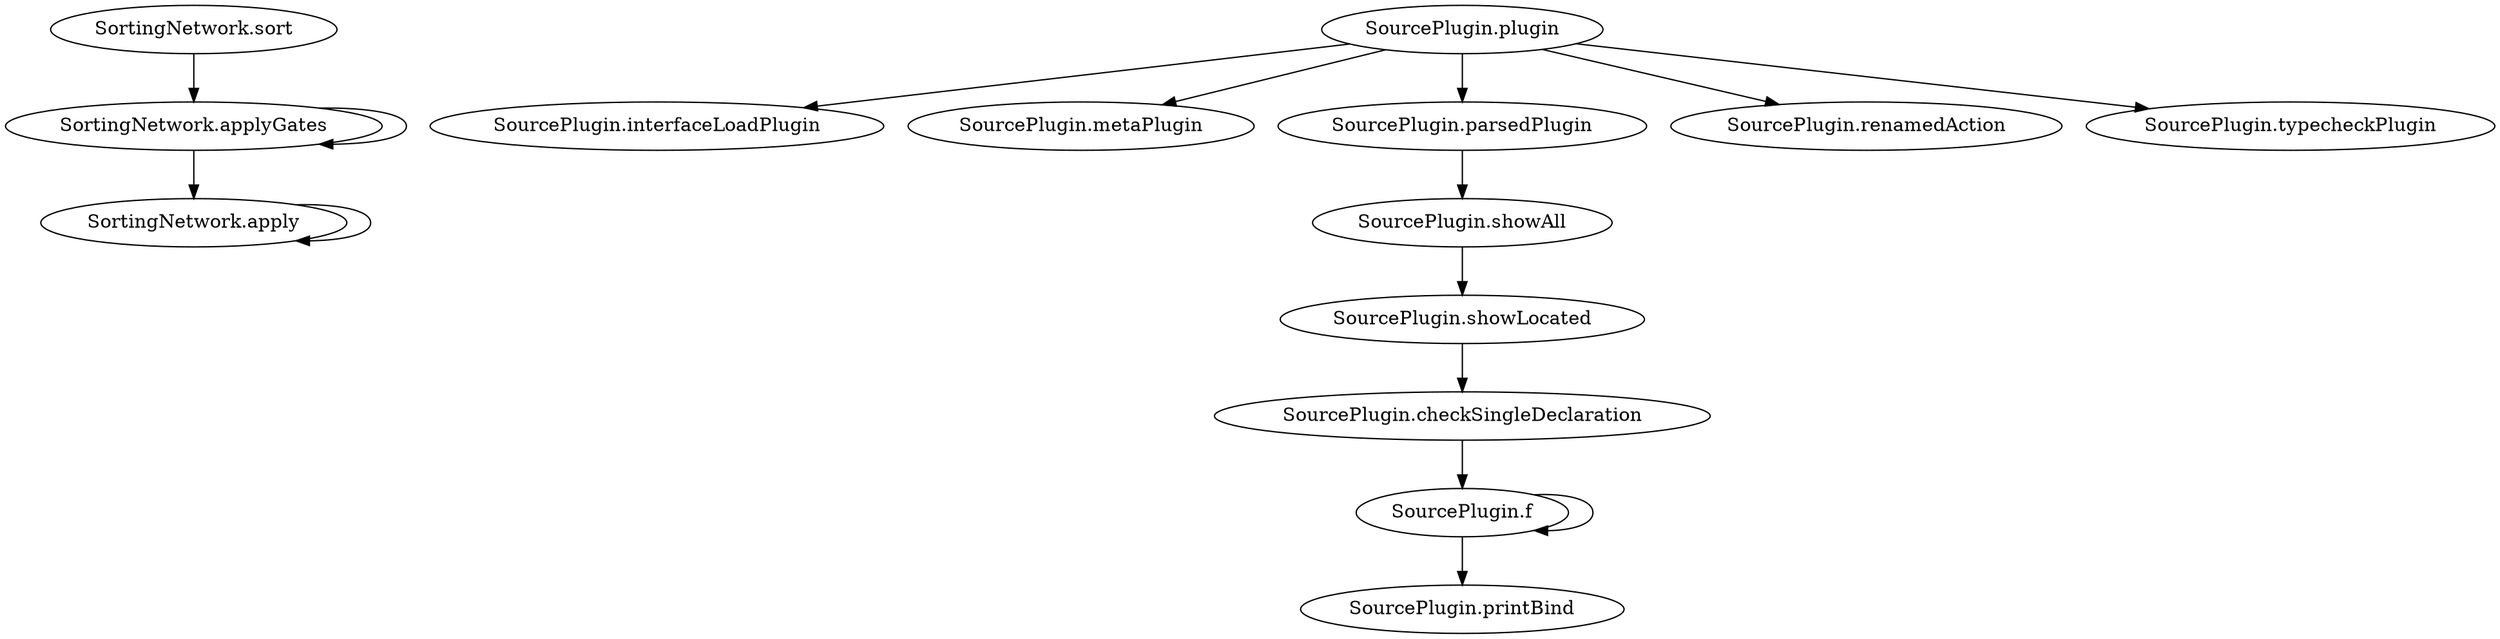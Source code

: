 digraph 
{
  "D:\Repos\bug-riper\.hie\SortingNetwork.hie:vapply" [label="SortingNetwork.apply" fillcolor="red"]
  "D:\Repos\bug-riper\.hie\SortingNetwork.hie:vapplyGates" [label="SortingNetwork.applyGates" fillcolor="red"]
  "D:\Repos\bug-riper\.hie\SortingNetwork.hie:vsort" [label="SortingNetwork.sort" fillcolor="red"]
  "D:\Repos\bug-riper\.hie\SourcePlugin.hie:vcheckSingleDeclaration" [label="SourcePlugin.checkSingleDeclaration" fillcolor="red"]
  "D:\Repos\bug-riper\.hie\SourcePlugin.hie:vf" [label="SourcePlugin.f" fillcolor="red"]
  "D:\Repos\bug-riper\.hie\SourcePlugin.hie:vinterfaceLoadPlugin" [label="SourcePlugin.interfaceLoadPlugin" fillcolor="red"]
  "D:\Repos\bug-riper\.hie\SourcePlugin.hie:vmetaPlugin" [label="SourcePlugin.metaPlugin" fillcolor="red"]
  "D:\Repos\bug-riper\.hie\SourcePlugin.hie:vparsedPlugin" [label="SourcePlugin.parsedPlugin" fillcolor="red"]
  "D:\Repos\bug-riper\.hie\SourcePlugin.hie:vplugin" [label="SourcePlugin.plugin" fillcolor="red"]
  "D:\Repos\bug-riper\.hie\SourcePlugin.hie:vprintBind" [label="SourcePlugin.printBind" fillcolor="red"]
  "D:\Repos\bug-riper\.hie\SourcePlugin.hie:vrenamedAction" [label="SourcePlugin.renamedAction" fillcolor="red"]
  "D:\Repos\bug-riper\.hie\SourcePlugin.hie:vshowAll" [label="SourcePlugin.showAll" fillcolor="red"]
  "D:\Repos\bug-riper\.hie\SourcePlugin.hie:vshowLocated" [label="SourcePlugin.showLocated" fillcolor="red"]
  "D:\Repos\bug-riper\.hie\SourcePlugin.hie:vtypecheckPlugin" [label="SourcePlugin.typecheckPlugin" fillcolor="red"]
  "D:\Repos\bug-riper\.hie\SortingNetwork.hie:vapply" -> "D:\Repos\bug-riper\.hie\SortingNetwork.hie:vapply"
  "D:\Repos\bug-riper\.hie\SortingNetwork.hie:vapplyGates" -> "D:\Repos\bug-riper\.hie\SortingNetwork.hie:vapply"
  "D:\Repos\bug-riper\.hie\SortingNetwork.hie:vapplyGates" -> "D:\Repos\bug-riper\.hie\SortingNetwork.hie:vapplyGates"
  "D:\Repos\bug-riper\.hie\SortingNetwork.hie:vsort" -> "D:\Repos\bug-riper\.hie\SortingNetwork.hie:vapplyGates"
  "D:\Repos\bug-riper\.hie\SourcePlugin.hie:vcheckSingleDeclaration" -> "D:\Repos\bug-riper\.hie\SourcePlugin.hie:vf"
  "D:\Repos\bug-riper\.hie\SourcePlugin.hie:vf" -> "D:\Repos\bug-riper\.hie\SourcePlugin.hie:vf"
  "D:\Repos\bug-riper\.hie\SourcePlugin.hie:vf" -> "D:\Repos\bug-riper\.hie\SourcePlugin.hie:vprintBind"
  "D:\Repos\bug-riper\.hie\SourcePlugin.hie:vparsedPlugin" -> "D:\Repos\bug-riper\.hie\SourcePlugin.hie:vshowAll"
  "D:\Repos\bug-riper\.hie\SourcePlugin.hie:vplugin" -> "D:\Repos\bug-riper\.hie\SourcePlugin.hie:vinterfaceLoadPlugin"
  "D:\Repos\bug-riper\.hie\SourcePlugin.hie:vplugin" -> "D:\Repos\bug-riper\.hie\SourcePlugin.hie:vmetaPlugin"
  "D:\Repos\bug-riper\.hie\SourcePlugin.hie:vplugin" -> "D:\Repos\bug-riper\.hie\SourcePlugin.hie:vparsedPlugin"
  "D:\Repos\bug-riper\.hie\SourcePlugin.hie:vplugin" -> "D:\Repos\bug-riper\.hie\SourcePlugin.hie:vrenamedAction"
  "D:\Repos\bug-riper\.hie\SourcePlugin.hie:vplugin" -> "D:\Repos\bug-riper\.hie\SourcePlugin.hie:vtypecheckPlugin"
  "D:\Repos\bug-riper\.hie\SourcePlugin.hie:vshowAll" -> "D:\Repos\bug-riper\.hie\SourcePlugin.hie:vshowLocated"
  "D:\Repos\bug-riper\.hie\SourcePlugin.hie:vshowLocated" -> "D:\Repos\bug-riper\.hie\SourcePlugin.hie:vcheckSingleDeclaration"
}
